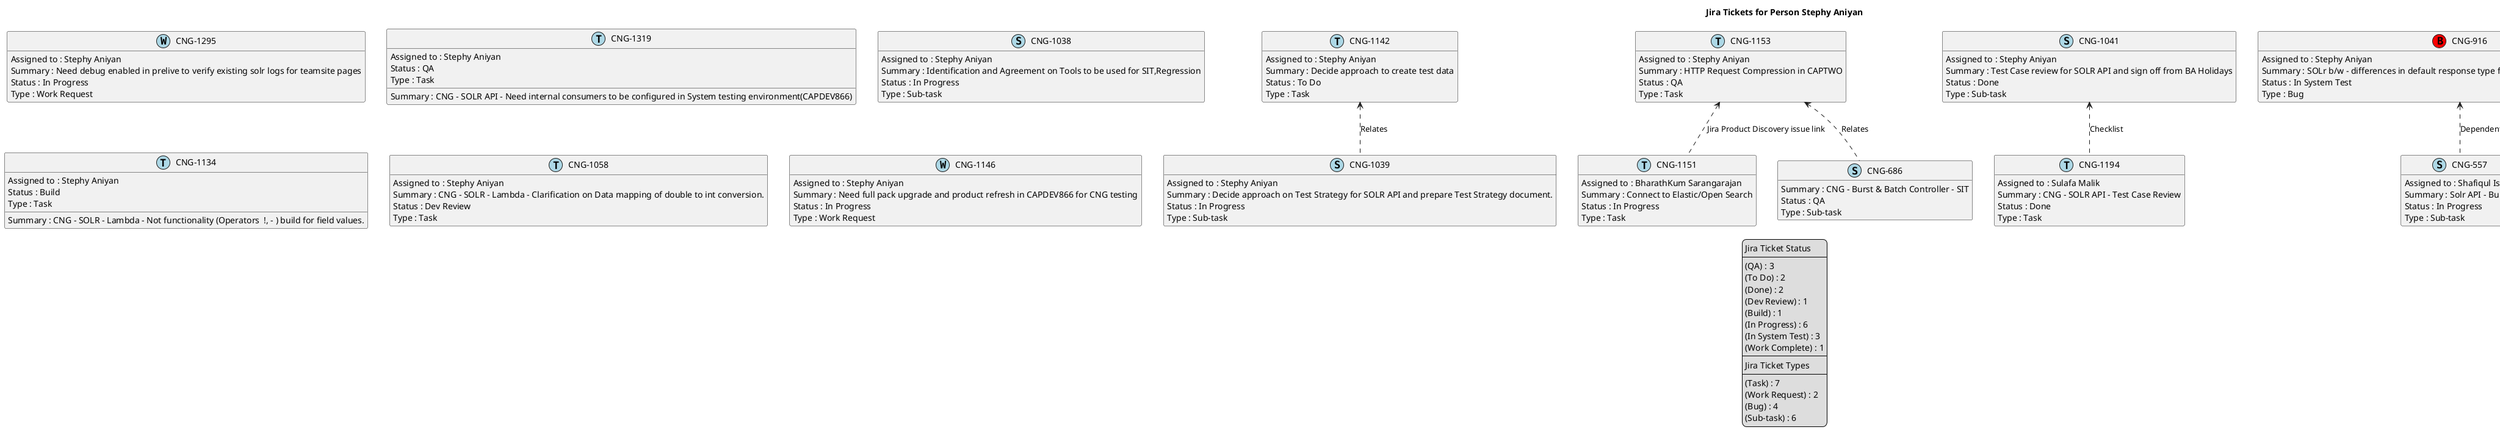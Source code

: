 @startuml
'https://plantuml.com/class-diagram

' GENERATE CLASS DIAGRAM ===========
' Generated at    : Fri May 03 10:09:59 CEST 2024

title Jira Tickets for Person Stephy Aniyan
hide empty members

legend
Jira Ticket Status
----
(QA) : 3
(To Do) : 2
(Done) : 2
(Dev Review) : 1
(Build) : 1
(In Progress) : 6
(In System Test) : 3
(Work Complete) : 1
----
Jira Ticket Types
----
(Task) : 7
(Work Request) : 2
(Bug) : 4
(Sub-task) : 6
end legend


' Tickets =======
class "CNG-1295" << (W,lightblue) >> {
  Assigned to : Stephy Aniyan
  Summary : Need debug enabled in prelive to verify existing solr logs for teamsite pages
  Status : In Progress
  Type : Work Request
}

class "CNG-1142" << (T,lightblue) >> {
  Assigned to : Stephy Aniyan
  Summary : Decide approach to create test data
  Status : To Do
  Type : Task
}

class "CNG-1153" << (T,lightblue) >> {
  Assigned to : Stephy Aniyan
  Summary : HTTP Request Compression in CAPTWO
  Status : QA
  Type : Task
}

class "CNG-1194" << (T,lightblue) >> {
  Assigned to : Sulafa Malik
  Summary : CNG - SOLR API - Test Case Review
  Status : Done
  Type : Task
}

class "CNG-1041" << (S,lightblue) >> {
  Assigned to : Stephy Aniyan
  Summary : Test Case review for SOLR API and sign off from BA Holidays
  Status : Done
  Type : Sub-task
}

class "CNG-1151" << (T,lightblue) >> {
  Assigned to : BharathKum Sarangarajan
  Summary : Connect to Elastic/Open Search
  Status : In Progress
  Type : Task
}

class "CNG-916" << (B,red) >> {
  Assigned to : Stephy Aniyan
  Summary : SOLr b/w - differences in default response type for some handlers between live and dev
  Status : In System Test
  Type : Bug
}

class "CNG-1319" << (T,lightblue) >> {
  Assigned to : Stephy Aniyan
  Summary : CNG - SOLR API - Need internal consumers to be configured in System testing environment(CAPDEV866)
  Status : QA
  Type : Task
}

class "CNG-1039" << (S,lightblue) >> {
  Assigned to : Stephy Aniyan
  Summary : Decide approach on Test Strategy for SOLR API and prepare Test Strategy document.
  Status : In Progress
  Type : Sub-task
}

class "CNG-686" << (S,lightblue) >> {
  Summary : CNG - Burst & Batch Controller - SIT
  Status : QA
  Type : Sub-task
}

class "CNG-1038" << (S,lightblue) >> {
  Assigned to : Stephy Aniyan
  Summary : Identification and Agreement on Tools to be used for SIT,Regression
  Status : In Progress
  Type : Sub-task
}

class "CNG-1013" << (B,red) >> {
  Assigned to : Stephy Aniyan
  Summary : CNG - SOLR API- Lambda - ST- group.query is  not returning results for below queries
  Status : In System Test
  Type : Bug
}

class "CNG-1134" << (T,lightblue) >> {
  Assigned to : Stephy Aniyan
  Summary : CNG - SOLR - Lambda - Not functionality (Operators  !, - ) build for field values.
  Status : Build
  Type : Task
}

class "CNG-1058" << (T,lightblue) >> {
  Assigned to : Stephy Aniyan
  Summary : CNG - SOLR - Lambda - Clarification on Data mapping of double to int conversion. 
  Status : Dev Review
  Type : Task
}

class "CNG-863" << (B,red) >> {
  Assigned to : Stephy Aniyan
  Summary : SIT-Group Operation
  Status : Work Complete
  Type : Bug
}

class "CNG-1146" << (W,lightblue) >> {
  Assigned to : Stephy Aniyan
  Summary : Need full pack upgrade and product refresh in CAPDEV866 for CNG testing
  Status : In Progress
  Type : Work Request
}

class "CNG-558" << (S,lightblue) >> {
  Summary : Solr API - SIT
  Status : To Do
  Type : Sub-task
}

class "CNG-557" << (S,lightblue) >> {
  Assigned to : Shafiqul Islam
  Summary : Solr API - Build
  Status : In Progress
  Type : Sub-task
}

class "CNG-1012" << (B,red) >> {
  Assigned to : Stephy Aniyan
  Summary : CNG - SOLR API- Lambda - ST- group.query is not returning results 
  Status : In System Test
  Type : Bug
}



' Links =======
"CNG-916" <.. "CNG-557" : Dependent
"CNG-1041" <.. "CNG-1194" : Checklist
"CNG-1013" <.. "CNG-558" : Relates
"CNG-1012" <.. "CNG-558" : Relates
"CNG-863" <.. "CNG-558" : Relates
"CNG-1142" <.. "CNG-1039" : Relates
"CNG-1153" <.. "CNG-1151" : Jira Product Discovery issue link
"CNG-1153" <.. "CNG-686" : Relates


@enduml
